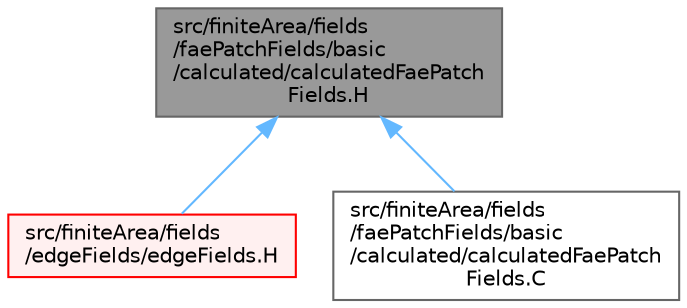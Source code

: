 digraph "src/finiteArea/fields/faePatchFields/basic/calculated/calculatedFaePatchFields.H"
{
 // LATEX_PDF_SIZE
  bgcolor="transparent";
  edge [fontname=Helvetica,fontsize=10,labelfontname=Helvetica,labelfontsize=10];
  node [fontname=Helvetica,fontsize=10,shape=box,height=0.2,width=0.4];
  Node1 [id="Node000001",label="src/finiteArea/fields\l/faePatchFields/basic\l/calculated/calculatedFaePatch\lFields.H",height=0.2,width=0.4,color="gray40", fillcolor="grey60", style="filled", fontcolor="black",tooltip=" "];
  Node1 -> Node2 [id="edge1_Node000001_Node000002",dir="back",color="steelblue1",style="solid",tooltip=" "];
  Node2 [id="Node000002",label="src/finiteArea/fields\l/edgeFields/edgeFields.H",height=0.2,width=0.4,color="red", fillcolor="#FFF0F0", style="filled",URL="$edgeFields_8H.html",tooltip=" "];
  Node1 -> Node113 [id="edge2_Node000001_Node000113",dir="back",color="steelblue1",style="solid",tooltip=" "];
  Node113 [id="Node000113",label="src/finiteArea/fields\l/faePatchFields/basic\l/calculated/calculatedFaePatch\lFields.C",height=0.2,width=0.4,color="grey40", fillcolor="white", style="filled",URL="$calculatedFaePatchFields_8C.html",tooltip=" "];
}
